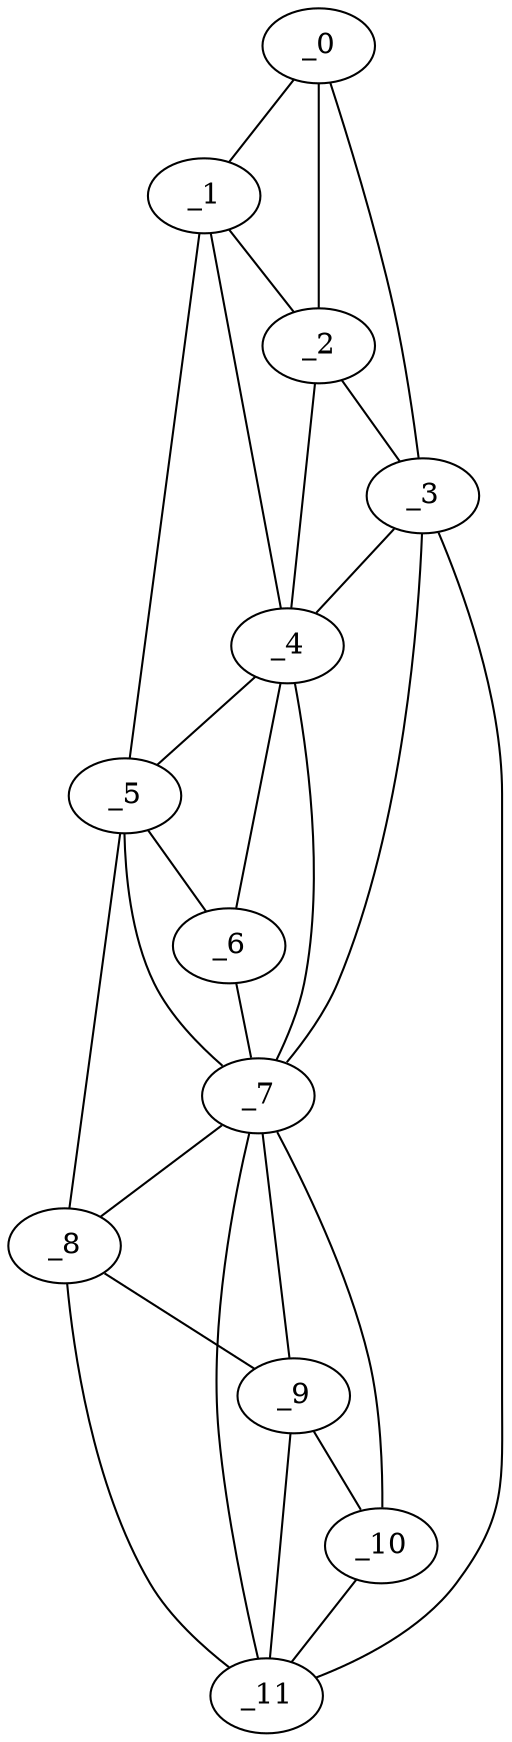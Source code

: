 graph "obj38__190.gxl" {
	_0	 [x=8,
		y=55];
	_1	 [x=12,
		y=48];
	_0 -- _1	 [valence=1];
	_2	 [x=28,
		y=57];
	_0 -- _2	 [valence=2];
	_3	 [x=31,
		y=63];
	_0 -- _3	 [valence=1];
	_1 -- _2	 [valence=1];
	_4	 [x=37,
		y=58];
	_1 -- _4	 [valence=2];
	_5	 [x=79,
		y=46];
	_1 -- _5	 [valence=1];
	_2 -- _3	 [valence=1];
	_2 -- _4	 [valence=2];
	_3 -- _4	 [valence=1];
	_7	 [x=88,
		y=58];
	_3 -- _7	 [valence=2];
	_11	 [x=126,
		y=63];
	_3 -- _11	 [valence=1];
	_4 -- _5	 [valence=2];
	_6	 [x=81,
		y=54];
	_4 -- _6	 [valence=2];
	_4 -- _7	 [valence=1];
	_5 -- _6	 [valence=1];
	_5 -- _7	 [valence=2];
	_8	 [x=102,
		y=52];
	_5 -- _8	 [valence=1];
	_6 -- _7	 [valence=2];
	_7 -- _8	 [valence=2];
	_9	 [x=107,
		y=55];
	_7 -- _9	 [valence=2];
	_10	 [x=111,
		y=59];
	_7 -- _10	 [valence=2];
	_7 -- _11	 [valence=1];
	_8 -- _9	 [valence=2];
	_8 -- _11	 [valence=1];
	_9 -- _10	 [valence=2];
	_9 -- _11	 [valence=2];
	_10 -- _11	 [valence=1];
}
